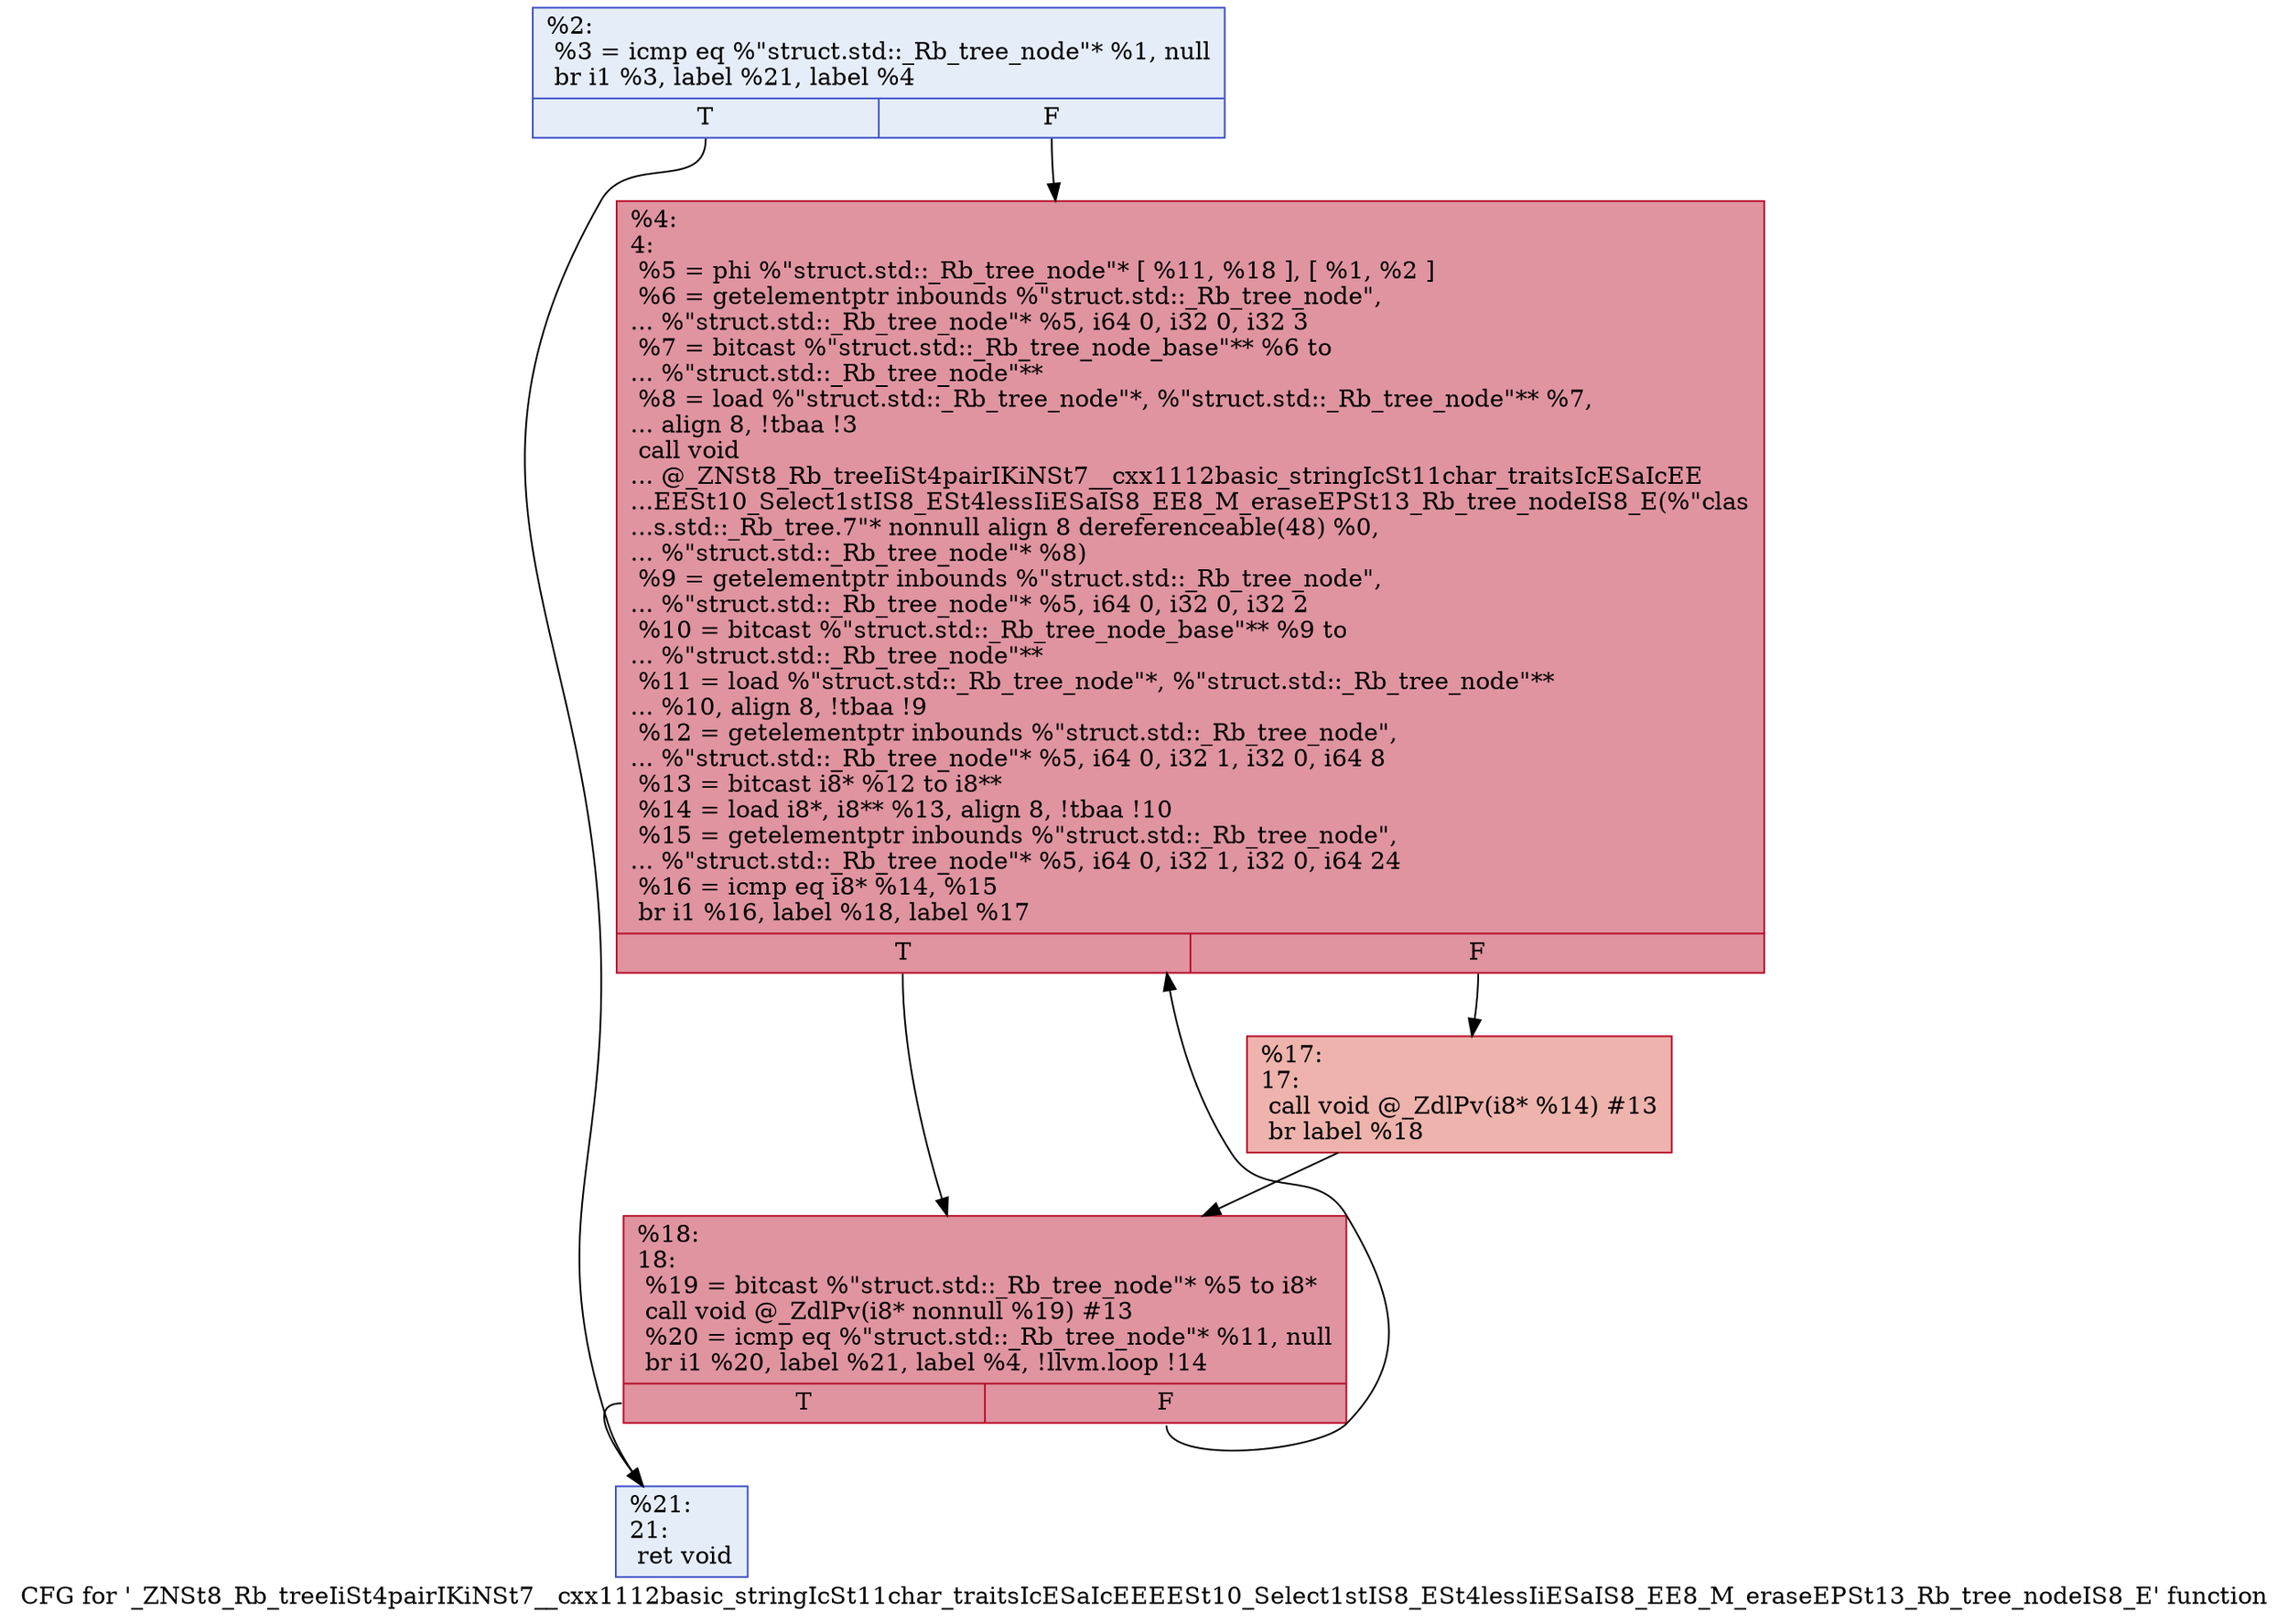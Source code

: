 digraph "CFG for '_ZNSt8_Rb_treeIiSt4pairIKiNSt7__cxx1112basic_stringIcSt11char_traitsIcESaIcEEEESt10_Select1stIS8_ESt4lessIiESaIS8_EE8_M_eraseEPSt13_Rb_tree_nodeIS8_E' function" {
	label="CFG for '_ZNSt8_Rb_treeIiSt4pairIKiNSt7__cxx1112basic_stringIcSt11char_traitsIcESaIcEEEESt10_Select1stIS8_ESt4lessIiESaIS8_EE8_M_eraseEPSt13_Rb_tree_nodeIS8_E' function";

	Node0x561bc904ffa0 [shape=record,color="#3d50c3ff", style=filled, fillcolor="#c5d6f270",label="{%2:\l  %3 = icmp eq %\"struct.std::_Rb_tree_node\"* %1, null\l  br i1 %3, label %21, label %4\l|{<s0>T|<s1>F}}"];
	Node0x561bc904ffa0:s0 -> Node0x561bc904fff0;
	Node0x561bc904ffa0:s1 -> Node0x561bc9050040;
	Node0x561bc9050040 [shape=record,color="#b70d28ff", style=filled, fillcolor="#b70d2870",label="{%4:\l4:                                                \l  %5 = phi %\"struct.std::_Rb_tree_node\"* [ %11, %18 ], [ %1, %2 ]\l  %6 = getelementptr inbounds %\"struct.std::_Rb_tree_node\",\l... %\"struct.std::_Rb_tree_node\"* %5, i64 0, i32 0, i32 3\l  %7 = bitcast %\"struct.std::_Rb_tree_node_base\"** %6 to\l... %\"struct.std::_Rb_tree_node\"**\l  %8 = load %\"struct.std::_Rb_tree_node\"*, %\"struct.std::_Rb_tree_node\"** %7,\l... align 8, !tbaa !3\l  call void\l... @_ZNSt8_Rb_treeIiSt4pairIKiNSt7__cxx1112basic_stringIcSt11char_traitsIcESaIcEE\l...EESt10_Select1stIS8_ESt4lessIiESaIS8_EE8_M_eraseEPSt13_Rb_tree_nodeIS8_E(%\"clas\l...s.std::_Rb_tree.7\"* nonnull align 8 dereferenceable(48) %0,\l... %\"struct.std::_Rb_tree_node\"* %8)\l  %9 = getelementptr inbounds %\"struct.std::_Rb_tree_node\",\l... %\"struct.std::_Rb_tree_node\"* %5, i64 0, i32 0, i32 2\l  %10 = bitcast %\"struct.std::_Rb_tree_node_base\"** %9 to\l... %\"struct.std::_Rb_tree_node\"**\l  %11 = load %\"struct.std::_Rb_tree_node\"*, %\"struct.std::_Rb_tree_node\"**\l... %10, align 8, !tbaa !9\l  %12 = getelementptr inbounds %\"struct.std::_Rb_tree_node\",\l... %\"struct.std::_Rb_tree_node\"* %5, i64 0, i32 1, i32 0, i64 8\l  %13 = bitcast i8* %12 to i8**\l  %14 = load i8*, i8** %13, align 8, !tbaa !10\l  %15 = getelementptr inbounds %\"struct.std::_Rb_tree_node\",\l... %\"struct.std::_Rb_tree_node\"* %5, i64 0, i32 1, i32 0, i64 24\l  %16 = icmp eq i8* %14, %15\l  br i1 %16, label %18, label %17\l|{<s0>T|<s1>F}}"];
	Node0x561bc9050040:s0 -> Node0x561bc9050190;
	Node0x561bc9050040:s1 -> Node0x561bc9050bc0;
	Node0x561bc9050bc0 [shape=record,color="#b70d28ff", style=filled, fillcolor="#d6524470",label="{%17:\l17:                                               \l  call void @_ZdlPv(i8* %14) #13\l  br label %18\l}"];
	Node0x561bc9050bc0 -> Node0x561bc9050190;
	Node0x561bc9050190 [shape=record,color="#b70d28ff", style=filled, fillcolor="#b70d2870",label="{%18:\l18:                                               \l  %19 = bitcast %\"struct.std::_Rb_tree_node\"* %5 to i8*\l  call void @_ZdlPv(i8* nonnull %19) #13\l  %20 = icmp eq %\"struct.std::_Rb_tree_node\"* %11, null\l  br i1 %20, label %21, label %4, !llvm.loop !14\l|{<s0>T|<s1>F}}"];
	Node0x561bc9050190:s0 -> Node0x561bc904fff0;
	Node0x561bc9050190:s1 -> Node0x561bc9050040;
	Node0x561bc904fff0 [shape=record,color="#3d50c3ff", style=filled, fillcolor="#c5d6f270",label="{%21:\l21:                                               \l  ret void\l}"];
}
